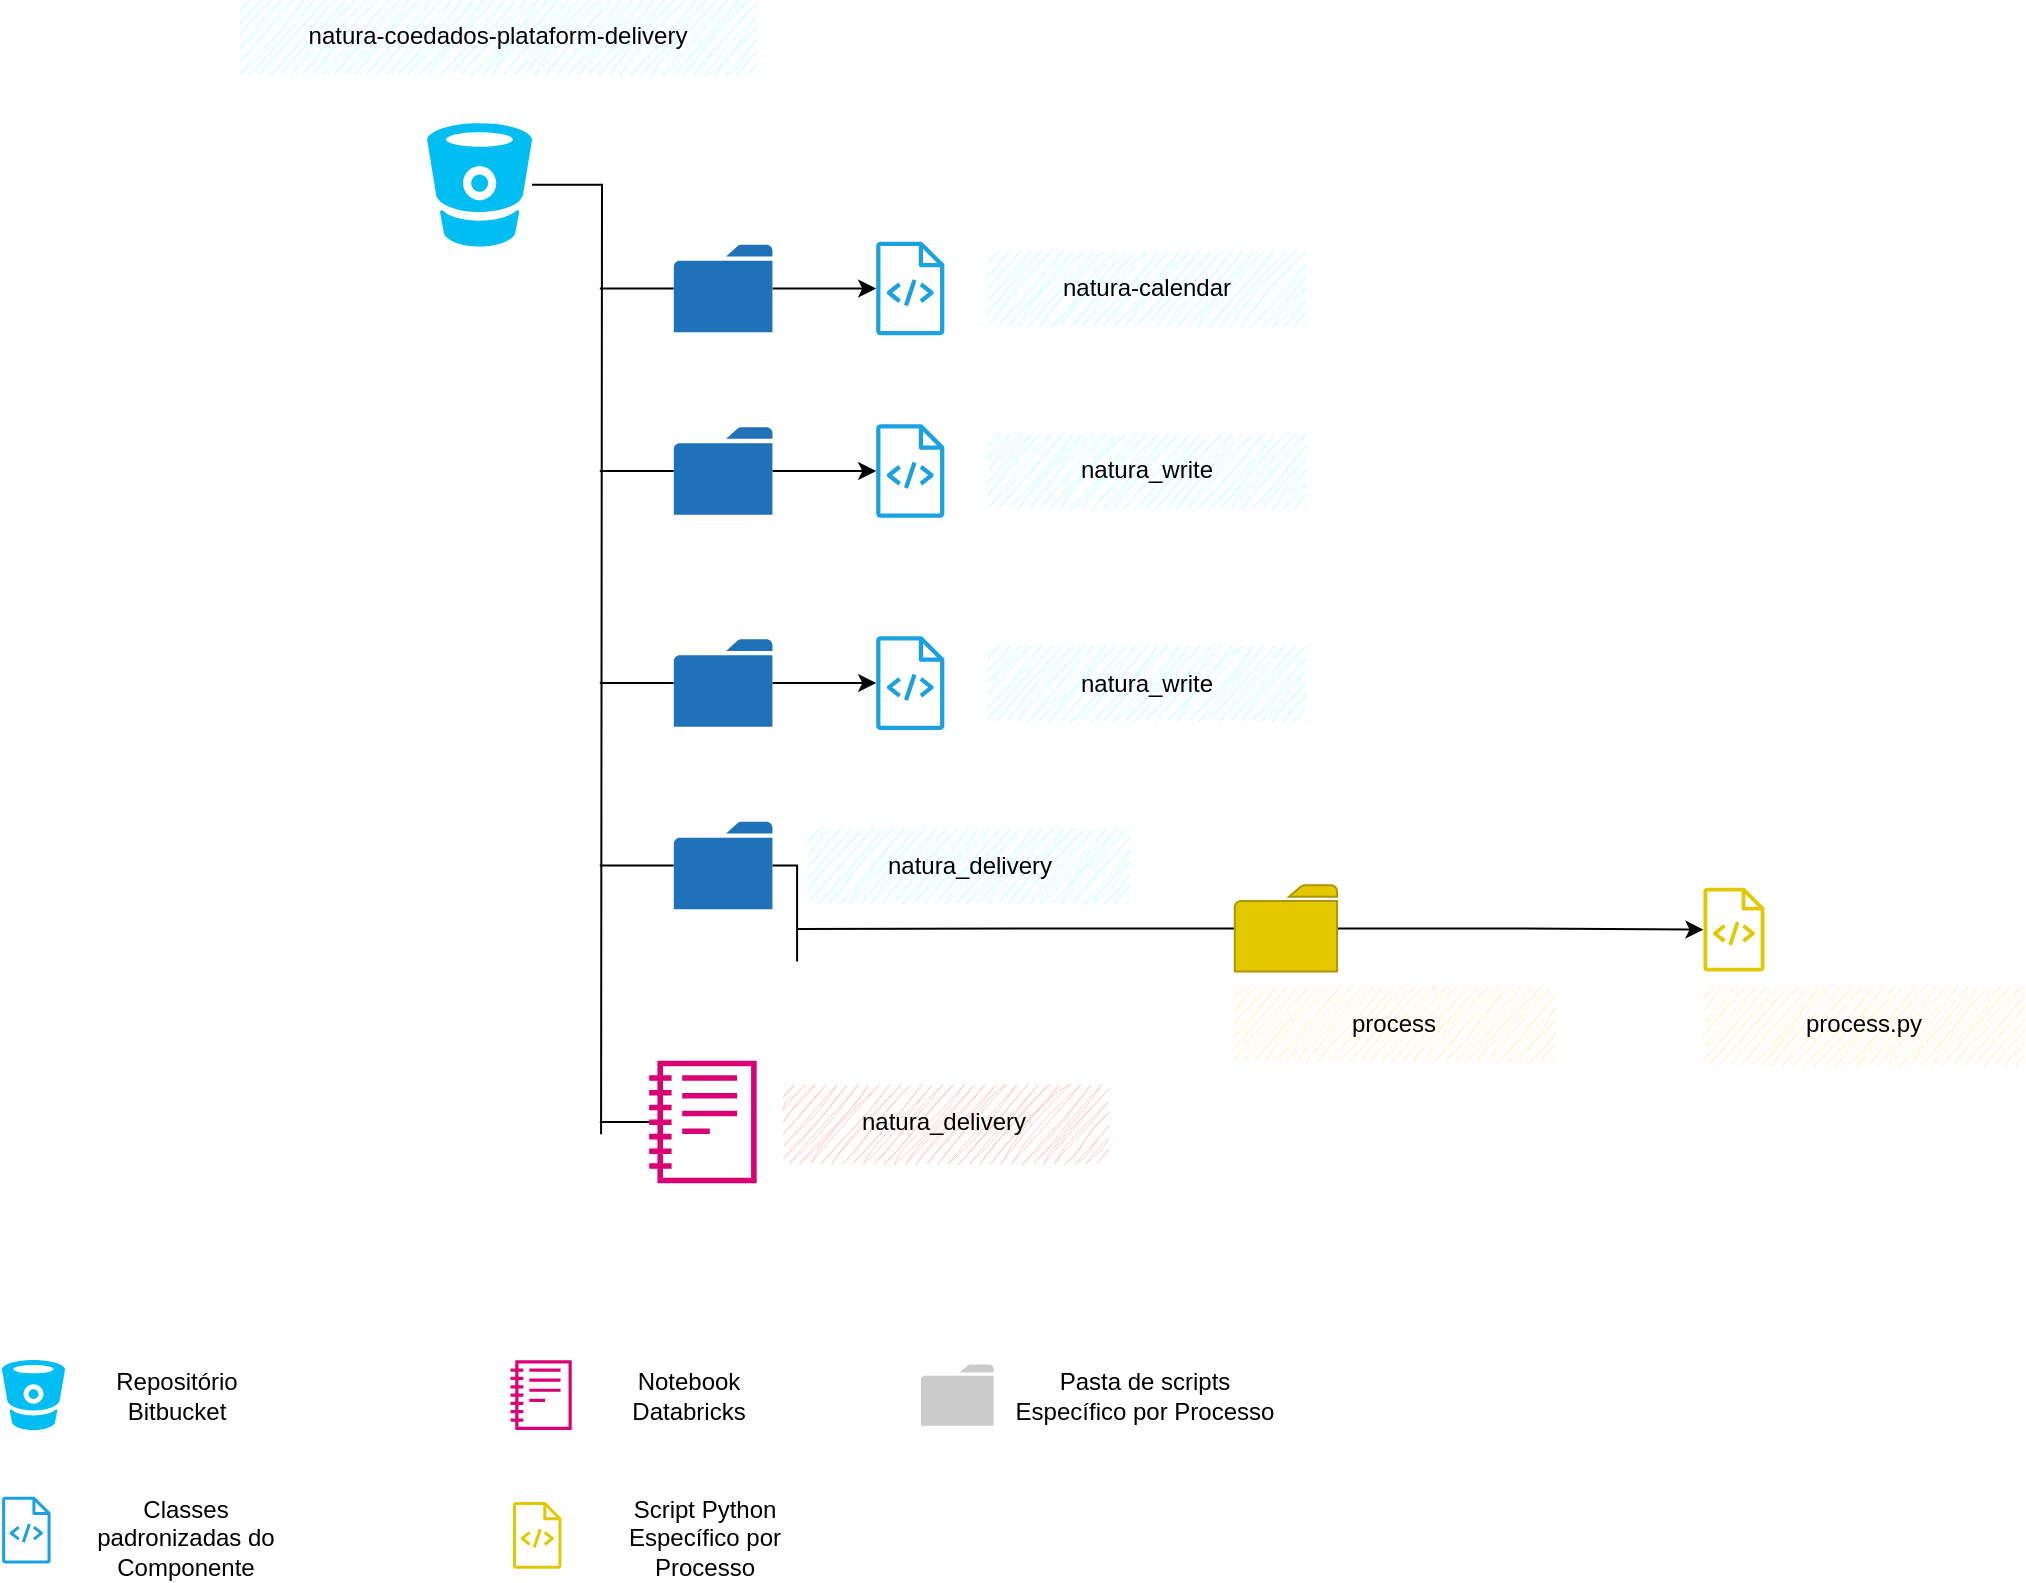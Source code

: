 <mxfile version="24.8.4">
  <diagram name="Página-1" id="FvCrwmMatGU7lO2Wygau">
    <mxGraphModel dx="2042" dy="909" grid="1" gridSize="10" guides="1" tooltips="1" connect="1" arrows="1" fold="1" page="1" pageScale="1" pageWidth="1169" pageHeight="827" math="0" shadow="0">
      <root>
        <mxCell id="0" />
        <mxCell id="1" parent="0" />
        <mxCell id="45w0jg5CsSB1u9m2k4dV-99" value="" style="group" vertex="1" connectable="0" parent="1">
          <mxGeometry x="139" y="30" width="891.94" height="591.81" as="geometry" />
        </mxCell>
        <mxCell id="45w0jg5CsSB1u9m2k4dV-11" value="" style="sketch=0;outlineConnect=0;fontColor=#ffffff;fillColor=#1ba1e2;strokeColor=#006EAF;dashed=0;verticalLabelPosition=bottom;verticalAlign=top;align=center;html=1;fontSize=12;fontStyle=0;aspect=fixed;pointerEvents=1;shape=mxgraph.aws4.source_code;" vertex="1" parent="45w0jg5CsSB1u9m2k4dV-99">
          <mxGeometry x="318.01" y="120.828" width="34.239" height="46.851" as="geometry" />
        </mxCell>
        <mxCell id="45w0jg5CsSB1u9m2k4dV-33" value="" style="sketch=0;outlineConnect=0;fontColor=#000000;fillColor=#e3c800;strokeColor=#B09500;dashed=0;verticalLabelPosition=bottom;verticalAlign=top;align=center;html=1;fontSize=12;fontStyle=0;aspect=fixed;pointerEvents=1;shape=mxgraph.aws4.source_code;" vertex="1" parent="45w0jg5CsSB1u9m2k4dV-99">
          <mxGeometry x="731.659" y="443.857" width="30.638" height="41.92" as="geometry" />
        </mxCell>
        <mxCell id="45w0jg5CsSB1u9m2k4dV-35" style="edgeStyle=orthogonalEdgeStyle;rounded=0;orthogonalLoop=1;jettySize=auto;html=1;endArrow=none;endFill=0;" edge="1" parent="45w0jg5CsSB1u9m2k4dV-99" source="45w0jg5CsSB1u9m2k4dV-2">
          <mxGeometry relative="1" as="geometry">
            <mxPoint x="180.538" y="567.151" as="targetPoint" />
          </mxGeometry>
        </mxCell>
        <mxCell id="45w0jg5CsSB1u9m2k4dV-2" value="" style="verticalLabelPosition=bottom;html=1;verticalAlign=top;align=center;strokeColor=none;fillColor=#00BEF2;shape=mxgraph.azure.bitbucket_code_source;" vertex="1" parent="45w0jg5CsSB1u9m2k4dV-99">
          <mxGeometry x="93.617" y="61.647" width="52.4" height="61.647" as="geometry" />
        </mxCell>
        <mxCell id="45w0jg5CsSB1u9m2k4dV-18" style="edgeStyle=orthogonalEdgeStyle;rounded=0;orthogonalLoop=1;jettySize=auto;html=1;" edge="1" parent="45w0jg5CsSB1u9m2k4dV-99" source="45w0jg5CsSB1u9m2k4dV-57" target="45w0jg5CsSB1u9m2k4dV-11">
          <mxGeometry relative="1" as="geometry">
            <mxPoint x="253.947" y="144.254" as="sourcePoint" />
          </mxGeometry>
        </mxCell>
        <mxCell id="45w0jg5CsSB1u9m2k4dV-36" style="edgeStyle=orthogonalEdgeStyle;rounded=0;orthogonalLoop=1;jettySize=auto;html=1;endArrow=none;endFill=0;" edge="1" parent="45w0jg5CsSB1u9m2k4dV-99" source="45w0jg5CsSB1u9m2k4dV-57">
          <mxGeometry relative="1" as="geometry">
            <mxPoint x="179.922" y="144.254" as="targetPoint" />
            <mxPoint x="208.945" y="144.289" as="sourcePoint" />
          </mxGeometry>
        </mxCell>
        <mxCell id="45w0jg5CsSB1u9m2k4dV-9" value="" style="shape=image;html=1;verticalAlign=top;verticalLabelPosition=bottom;labelBackgroundColor=#ffffff;imageAspect=0;aspect=fixed;image=https://cdn0.iconfinder.com/data/icons/long-shadow-web-icons/512/python-128.png;fillColor=#1ba1e2;fontColor=#ffffff;strokeColor=#006EAF;" vertex="1" parent="45w0jg5CsSB1u9m2k4dV-99">
          <mxGeometry x="340.869" y="110.964" width="22.193" height="22.193" as="geometry" />
        </mxCell>
        <mxCell id="45w0jg5CsSB1u9m2k4dV-41" style="edgeStyle=orthogonalEdgeStyle;rounded=0;orthogonalLoop=1;jettySize=auto;html=1;endArrow=none;endFill=0;" edge="1" parent="45w0jg5CsSB1u9m2k4dV-99" source="45w0jg5CsSB1u9m2k4dV-26">
          <mxGeometry relative="1" as="geometry">
            <mxPoint x="179.922" y="560.987" as="targetPoint" />
          </mxGeometry>
        </mxCell>
        <mxCell id="45w0jg5CsSB1u9m2k4dV-26" value="" style="sketch=0;outlineConnect=0;fillColor=#d80073;strokeColor=#A50040;dashed=0;verticalLabelPosition=bottom;verticalAlign=top;align=center;html=1;fontSize=12;fontStyle=0;aspect=fixed;pointerEvents=1;shape=mxgraph.aws4.notebook;fontColor=#ffffff;" vertex="1" parent="45w0jg5CsSB1u9m2k4dV-99">
          <mxGeometry x="204.58" y="530.163" width="53.744" height="61.647" as="geometry" />
        </mxCell>
        <mxCell id="45w0jg5CsSB1u9m2k4dV-31" style="edgeStyle=orthogonalEdgeStyle;rounded=0;orthogonalLoop=1;jettySize=auto;html=1;" edge="1" parent="45w0jg5CsSB1u9m2k4dV-99" source="45w0jg5CsSB1u9m2k4dV-84" target="45w0jg5CsSB1u9m2k4dV-33">
          <mxGeometry relative="1" as="geometry">
            <mxPoint x="491.718" y="514.751" as="targetPoint" />
            <mxPoint x="550.899" y="466.975" as="sourcePoint" />
          </mxGeometry>
        </mxCell>
        <mxCell id="45w0jg5CsSB1u9m2k4dV-32" value="" style="shape=image;html=1;verticalAlign=top;verticalLabelPosition=bottom;labelBackgroundColor=#ffffff;imageAspect=0;aspect=fixed;image=https://cdn0.iconfinder.com/data/icons/long-shadow-web-icons/512/python-128.png;fillColor=#e3c800;fontColor=#000000;strokeColor=#B09500;" vertex="1" parent="45w0jg5CsSB1u9m2k4dV-99">
          <mxGeometry x="753.284" y="436.46" width="19.727" height="19.727" as="geometry" />
        </mxCell>
        <mxCell id="45w0jg5CsSB1u9m2k4dV-57" value="" style="sketch=0;pointerEvents=1;shadow=0;dashed=0;html=1;strokeColor=none;labelPosition=center;verticalLabelPosition=bottom;verticalAlign=top;outlineConnect=0;align=center;shape=mxgraph.office.concepts.folder;fillColor=#2072B8;" vertex="1" parent="45w0jg5CsSB1u9m2k4dV-99">
          <mxGeometry x="216.91" y="122.369" width="49.317" height="43.769" as="geometry" />
        </mxCell>
        <mxCell id="45w0jg5CsSB1u9m2k4dV-68" value="" style="sketch=0;outlineConnect=0;fontColor=#ffffff;fillColor=#1ba1e2;strokeColor=#006EAF;dashed=0;verticalLabelPosition=bottom;verticalAlign=top;align=center;html=1;fontSize=12;fontStyle=0;aspect=fixed;pointerEvents=1;shape=mxgraph.aws4.source_code;" vertex="1" parent="45w0jg5CsSB1u9m2k4dV-99">
          <mxGeometry x="318.01" y="212.065" width="34.239" height="46.851" as="geometry" />
        </mxCell>
        <mxCell id="45w0jg5CsSB1u9m2k4dV-69" style="edgeStyle=orthogonalEdgeStyle;rounded=0;orthogonalLoop=1;jettySize=auto;html=1;" edge="1" source="45w0jg5CsSB1u9m2k4dV-72" target="45w0jg5CsSB1u9m2k4dV-68" parent="45w0jg5CsSB1u9m2k4dV-99">
          <mxGeometry relative="1" as="geometry">
            <mxPoint x="253.947" y="235.491" as="sourcePoint" />
          </mxGeometry>
        </mxCell>
        <mxCell id="45w0jg5CsSB1u9m2k4dV-70" style="edgeStyle=orthogonalEdgeStyle;rounded=0;orthogonalLoop=1;jettySize=auto;html=1;endArrow=none;endFill=0;" edge="1" source="45w0jg5CsSB1u9m2k4dV-72" parent="45w0jg5CsSB1u9m2k4dV-99">
          <mxGeometry relative="1" as="geometry">
            <mxPoint x="179.922" y="235.491" as="targetPoint" />
            <mxPoint x="208.945" y="235.526" as="sourcePoint" />
          </mxGeometry>
        </mxCell>
        <mxCell id="45w0jg5CsSB1u9m2k4dV-71" value="" style="shape=image;html=1;verticalAlign=top;verticalLabelPosition=bottom;labelBackgroundColor=#ffffff;imageAspect=0;aspect=fixed;image=https://cdn0.iconfinder.com/data/icons/long-shadow-web-icons/512/python-128.png;fillColor=#1ba1e2;fontColor=#ffffff;strokeColor=#006EAF;" vertex="1" parent="45w0jg5CsSB1u9m2k4dV-99">
          <mxGeometry x="340.869" y="202.202" width="22.193" height="22.193" as="geometry" />
        </mxCell>
        <mxCell id="45w0jg5CsSB1u9m2k4dV-72" value="" style="sketch=0;pointerEvents=1;shadow=0;dashed=0;html=1;strokeColor=none;labelPosition=center;verticalLabelPosition=bottom;verticalAlign=top;outlineConnect=0;align=center;shape=mxgraph.office.concepts.folder;fillColor=#2072B8;" vertex="1" parent="45w0jg5CsSB1u9m2k4dV-99">
          <mxGeometry x="216.91" y="213.606" width="49.317" height="43.769" as="geometry" />
        </mxCell>
        <mxCell id="45w0jg5CsSB1u9m2k4dV-73" value="" style="sketch=0;outlineConnect=0;fontColor=#ffffff;fillColor=#1ba1e2;strokeColor=#006EAF;dashed=0;verticalLabelPosition=bottom;verticalAlign=top;align=center;html=1;fontSize=12;fontStyle=0;aspect=fixed;pointerEvents=1;shape=mxgraph.aws4.source_code;" vertex="1" parent="45w0jg5CsSB1u9m2k4dV-99">
          <mxGeometry x="318.01" y="318.098" width="34.239" height="46.851" as="geometry" />
        </mxCell>
        <mxCell id="45w0jg5CsSB1u9m2k4dV-74" style="edgeStyle=orthogonalEdgeStyle;rounded=0;orthogonalLoop=1;jettySize=auto;html=1;" edge="1" source="45w0jg5CsSB1u9m2k4dV-77" target="45w0jg5CsSB1u9m2k4dV-73" parent="45w0jg5CsSB1u9m2k4dV-99">
          <mxGeometry relative="1" as="geometry">
            <mxPoint x="253.947" y="341.524" as="sourcePoint" />
          </mxGeometry>
        </mxCell>
        <mxCell id="45w0jg5CsSB1u9m2k4dV-75" style="edgeStyle=orthogonalEdgeStyle;rounded=0;orthogonalLoop=1;jettySize=auto;html=1;endArrow=none;endFill=0;" edge="1" source="45w0jg5CsSB1u9m2k4dV-77" parent="45w0jg5CsSB1u9m2k4dV-99">
          <mxGeometry relative="1" as="geometry">
            <mxPoint x="179.922" y="341.524" as="targetPoint" />
            <mxPoint x="208.945" y="341.559" as="sourcePoint" />
          </mxGeometry>
        </mxCell>
        <mxCell id="45w0jg5CsSB1u9m2k4dV-76" value="" style="shape=image;html=1;verticalAlign=top;verticalLabelPosition=bottom;labelBackgroundColor=#ffffff;imageAspect=0;aspect=fixed;image=https://cdn0.iconfinder.com/data/icons/long-shadow-web-icons/512/python-128.png;fillColor=#1ba1e2;fontColor=#ffffff;strokeColor=#006EAF;" vertex="1" parent="45w0jg5CsSB1u9m2k4dV-99">
          <mxGeometry x="340.869" y="308.234" width="22.193" height="22.193" as="geometry" />
        </mxCell>
        <mxCell id="45w0jg5CsSB1u9m2k4dV-77" value="" style="sketch=0;pointerEvents=1;shadow=0;dashed=0;html=1;strokeColor=none;labelPosition=center;verticalLabelPosition=bottom;verticalAlign=top;outlineConnect=0;align=center;shape=mxgraph.office.concepts.folder;fillColor=#2072B8;" vertex="1" parent="45w0jg5CsSB1u9m2k4dV-99">
          <mxGeometry x="216.91" y="319.639" width="49.317" height="43.769" as="geometry" />
        </mxCell>
        <mxCell id="45w0jg5CsSB1u9m2k4dV-79" style="edgeStyle=orthogonalEdgeStyle;rounded=0;orthogonalLoop=1;jettySize=auto;html=1;endArrow=none;endFill=0;" edge="1" source="45w0jg5CsSB1u9m2k4dV-82" parent="45w0jg5CsSB1u9m2k4dV-99">
          <mxGeometry relative="1" as="geometry">
            <mxPoint x="253.947" y="432.761" as="sourcePoint" />
            <mxPoint x="278.556" y="480.846" as="targetPoint" />
            <Array as="points">
              <mxPoint x="278.556" y="432.761" />
              <mxPoint x="278.556" y="480.846" />
            </Array>
          </mxGeometry>
        </mxCell>
        <mxCell id="45w0jg5CsSB1u9m2k4dV-80" style="edgeStyle=orthogonalEdgeStyle;rounded=0;orthogonalLoop=1;jettySize=auto;html=1;endArrow=none;endFill=0;" edge="1" source="45w0jg5CsSB1u9m2k4dV-82" parent="45w0jg5CsSB1u9m2k4dV-99">
          <mxGeometry relative="1" as="geometry">
            <mxPoint x="179.922" y="432.761" as="targetPoint" />
            <mxPoint x="208.945" y="432.796" as="sourcePoint" />
          </mxGeometry>
        </mxCell>
        <mxCell id="45w0jg5CsSB1u9m2k4dV-82" value="" style="sketch=0;pointerEvents=1;shadow=0;dashed=0;html=1;strokeColor=none;labelPosition=center;verticalLabelPosition=bottom;verticalAlign=top;outlineConnect=0;align=center;shape=mxgraph.office.concepts.folder;fillColor=#2072B8;" vertex="1" parent="45w0jg5CsSB1u9m2k4dV-99">
          <mxGeometry x="216.91" y="410.876" width="49.317" height="43.769" as="geometry" />
        </mxCell>
        <mxCell id="45w0jg5CsSB1u9m2k4dV-86" style="edgeStyle=orthogonalEdgeStyle;rounded=0;orthogonalLoop=1;jettySize=auto;html=1;endArrow=none;endFill=0;" edge="1" parent="45w0jg5CsSB1u9m2k4dV-99" source="45w0jg5CsSB1u9m2k4dV-84">
          <mxGeometry relative="1" as="geometry">
            <mxPoint x="278.556" y="464.509" as="targetPoint" />
          </mxGeometry>
        </mxCell>
        <mxCell id="45w0jg5CsSB1u9m2k4dV-84" value="" style="sketch=0;pointerEvents=1;shadow=0;dashed=0;html=1;strokeColor=#B09500;labelPosition=center;verticalLabelPosition=bottom;verticalAlign=top;outlineConnect=0;align=center;shape=mxgraph.office.concepts.folder;fillColor=#e3c800;fontColor=#000000;" vertex="1" parent="45w0jg5CsSB1u9m2k4dV-99">
          <mxGeometry x="497.402" y="442.625" width="51.117" height="43.153" as="geometry" />
        </mxCell>
        <mxCell id="45w0jg5CsSB1u9m2k4dV-89" value="natura-coedados-plataform-delivery" style="text;strokeColor=none;align=center;fillColor=#CCFFFF;html=1;verticalAlign=middle;whiteSpace=wrap;rounded=0;sketch=1;curveFitting=1;jiggle=2;gradientColor=none;" vertex="1" parent="45w0jg5CsSB1u9m2k4dV-99">
          <mxGeometry width="258.324" height="36.988" as="geometry" />
        </mxCell>
        <mxCell id="45w0jg5CsSB1u9m2k4dV-90" value="natura-calendar" style="text;strokeColor=none;align=center;fillColor=#CCFFFF;html=1;verticalAlign=middle;whiteSpace=wrap;rounded=0;sketch=1;curveFitting=1;jiggle=2;" vertex="1" parent="45w0jg5CsSB1u9m2k4dV-99">
          <mxGeometry x="374.109" y="125.76" width="158.999" height="36.988" as="geometry" />
        </mxCell>
        <mxCell id="45w0jg5CsSB1u9m2k4dV-91" value="natura_write" style="text;strokeColor=none;align=center;fillColor=#CCFFFF;html=1;verticalAlign=middle;whiteSpace=wrap;rounded=0;sketch=1;curveFitting=1;jiggle=2;" vertex="1" parent="45w0jg5CsSB1u9m2k4dV-99">
          <mxGeometry x="374.109" y="216.997" width="158.999" height="36.988" as="geometry" />
        </mxCell>
        <mxCell id="45w0jg5CsSB1u9m2k4dV-94" value="natura_delivery" style="text;strokeColor=none;align=center;fillColor=#CCFFFF;html=1;verticalAlign=middle;whiteSpace=wrap;rounded=0;gradientColor=none;sketch=1;curveFitting=1;jiggle=2;" vertex="1" parent="45w0jg5CsSB1u9m2k4dV-99">
          <mxGeometry x="284.585" y="414.267" width="160.281" height="36.988" as="geometry" />
        </mxCell>
        <mxCell id="45w0jg5CsSB1u9m2k4dV-95" value="natura_write" style="text;strokeColor=none;align=center;fillColor=#CCFFFF;html=1;verticalAlign=middle;whiteSpace=wrap;rounded=0;fontFamily=Helvetica;fontSize=12;fontColor=default;sketch=1;curveFitting=1;jiggle=2;shadow=0;" vertex="1" parent="45w0jg5CsSB1u9m2k4dV-99">
          <mxGeometry x="374.109" y="323.03" width="158.999" height="36.988" as="geometry" />
        </mxCell>
        <mxCell id="45w0jg5CsSB1u9m2k4dV-96" value="natura_delivery" style="text;strokeColor=none;align=center;fillColor=#FFCCCC;html=1;verticalAlign=middle;whiteSpace=wrap;rounded=0;gradientColor=none;sketch=1;curveFitting=1;jiggle=2;" vertex="1" parent="45w0jg5CsSB1u9m2k4dV-99">
          <mxGeometry x="271.825" y="542.492" width="160.281" height="36.988" as="geometry" />
        </mxCell>
        <mxCell id="45w0jg5CsSB1u9m2k4dV-97" value="process" style="text;strokeColor=none;align=center;fillColor=#FFF2CC;html=1;verticalAlign=middle;whiteSpace=wrap;rounded=0;gradientColor=none;sketch=1;curveFitting=1;jiggle=2;" vertex="1" parent="45w0jg5CsSB1u9m2k4dV-99">
          <mxGeometry x="497.402" y="493.175" width="160.281" height="36.988" as="geometry" />
        </mxCell>
        <mxCell id="45w0jg5CsSB1u9m2k4dV-98" value="process.py" style="text;strokeColor=none;align=center;fillColor=#FFF2CC;html=1;verticalAlign=middle;whiteSpace=wrap;rounded=0;gradientColor=none;sketch=1;curveFitting=1;jiggle=2;" vertex="1" parent="45w0jg5CsSB1u9m2k4dV-99">
          <mxGeometry x="731.659" y="493.175" width="160.281" height="36.988" as="geometry" />
        </mxCell>
        <mxCell id="45w0jg5CsSB1u9m2k4dV-100" value="" style="group" vertex="1" connectable="0" parent="1">
          <mxGeometry x="20" y="710" width="640.66" height="104.34" as="geometry" />
        </mxCell>
        <mxCell id="45w0jg5CsSB1u9m2k4dV-51" value="" style="sketch=0;outlineConnect=0;fontColor=#000000;fillColor=#e3c800;strokeColor=#B09500;dashed=0;verticalLabelPosition=bottom;verticalAlign=top;align=center;html=1;fontSize=12;fontStyle=0;aspect=fixed;pointerEvents=1;shape=mxgraph.aws4.source_code;" vertex="1" parent="45w0jg5CsSB1u9m2k4dV-100">
          <mxGeometry x="255.445" y="71.021" width="24.349" height="33.319" as="geometry" />
        </mxCell>
        <mxCell id="45w0jg5CsSB1u9m2k4dV-42" value="" style="shape=image;html=1;verticalAlign=top;verticalLabelPosition=bottom;labelBackgroundColor=#ffffff;imageAspect=0;aspect=fixed;image=https://cdn0.iconfinder.com/data/icons/long-shadow-web-icons/512/python-128.png;fillColor=#1ba1e2;fontColor=#ffffff;strokeColor=#006EAF;" vertex="1" parent="45w0jg5CsSB1u9m2k4dV-100">
          <mxGeometry x="16.256" y="61.376" width="15.783" height="15.783" as="geometry" />
        </mxCell>
        <mxCell id="45w0jg5CsSB1u9m2k4dV-43" value="" style="sketch=0;outlineConnect=0;fontColor=#ffffff;fillColor=#1ba1e2;strokeColor=#006EAF;dashed=0;verticalLabelPosition=bottom;verticalAlign=top;align=center;html=1;fontSize=12;fontStyle=0;aspect=fixed;pointerEvents=1;shape=mxgraph.aws4.source_code;" vertex="1" parent="45w0jg5CsSB1u9m2k4dV-100">
          <mxGeometry y="68.391" width="24.349" height="33.319" as="geometry" />
        </mxCell>
        <mxCell id="45w0jg5CsSB1u9m2k4dV-44" value="" style="sketch=0;outlineConnect=0;fillColor=#d80073;strokeColor=#A50040;dashed=0;verticalLabelPosition=bottom;verticalAlign=top;align=center;html=1;fontSize=12;fontStyle=0;aspect=fixed;pointerEvents=1;shape=mxgraph.aws4.notebook;fontColor=#ffffff;" vertex="1" parent="45w0jg5CsSB1u9m2k4dV-100">
          <mxGeometry x="254.279" width="30.574" height="35.072" as="geometry" />
        </mxCell>
        <mxCell id="45w0jg5CsSB1u9m2k4dV-47" value="" style="verticalLabelPosition=bottom;html=1;verticalAlign=top;align=center;strokeColor=none;fillColor=#00BEF2;shape=mxgraph.azure.bitbucket_code_source;" vertex="1" parent="45w0jg5CsSB1u9m2k4dV-100">
          <mxGeometry width="31.531" height="35.072" as="geometry" />
        </mxCell>
        <mxCell id="45w0jg5CsSB1u9m2k4dV-50" value="" style="shape=image;html=1;verticalAlign=top;verticalLabelPosition=bottom;labelBackgroundColor=#ffffff;imageAspect=0;aspect=fixed;image=https://cdn0.iconfinder.com/data/icons/long-shadow-web-icons/512/python-128.png;fillColor=#e3c800;fontColor=#000000;strokeColor=#B09500;" vertex="1" parent="45w0jg5CsSB1u9m2k4dV-100">
          <mxGeometry x="270.825" y="65.761" width="14.029" height="14.029" as="geometry" />
        </mxCell>
        <mxCell id="45w0jg5CsSB1u9m2k4dV-52" value="Repositório Bitbucket" style="text;strokeColor=none;align=center;fillColor=none;html=1;verticalAlign=middle;whiteSpace=wrap;rounded=0;" vertex="1" parent="45w0jg5CsSB1u9m2k4dV-100">
          <mxGeometry x="35.073" y="5.261" width="105.219" height="26.304" as="geometry" />
        </mxCell>
        <mxCell id="45w0jg5CsSB1u9m2k4dV-53" value="Classes padronizadas do Componente" style="text;strokeColor=none;align=center;fillColor=none;html=1;verticalAlign=middle;whiteSpace=wrap;rounded=0;" vertex="1" parent="45w0jg5CsSB1u9m2k4dV-100">
          <mxGeometry x="35.073" y="75.405" width="113.987" height="26.304" as="geometry" />
        </mxCell>
        <mxCell id="45w0jg5CsSB1u9m2k4dV-54" value="Notebook Databricks" style="text;strokeColor=none;align=center;fillColor=none;html=1;verticalAlign=middle;whiteSpace=wrap;rounded=0;" vertex="1" parent="45w0jg5CsSB1u9m2k4dV-100">
          <mxGeometry x="291.105" y="5.261" width="105.219" height="26.304" as="geometry" />
        </mxCell>
        <mxCell id="45w0jg5CsSB1u9m2k4dV-55" value="Script Python&lt;br&gt;Específico por Processo" style="text;strokeColor=none;align=center;fillColor=none;html=1;verticalAlign=middle;whiteSpace=wrap;rounded=0;" vertex="1" parent="45w0jg5CsSB1u9m2k4dV-100">
          <mxGeometry x="291.105" y="75.405" width="121.002" height="26.304" as="geometry" />
        </mxCell>
        <mxCell id="45w0jg5CsSB1u9m2k4dV-87" value="" style="sketch=0;pointerEvents=1;shadow=0;dashed=0;html=1;strokeColor=none;labelPosition=center;verticalLabelPosition=bottom;verticalAlign=top;outlineConnect=0;align=center;shape=mxgraph.office.concepts.folder;fillColor=#CCCBCB;" vertex="1" parent="45w0jg5CsSB1u9m2k4dV-100">
          <mxGeometry x="459.456" y="2.192" width="36.353" height="30.688" as="geometry" />
        </mxCell>
        <mxCell id="45w0jg5CsSB1u9m2k4dV-88" value="Pasta de scripts&lt;br&gt;Específico por Processo" style="text;strokeColor=none;align=center;fillColor=none;html=1;verticalAlign=middle;whiteSpace=wrap;rounded=0;" vertex="1" parent="45w0jg5CsSB1u9m2k4dV-100">
          <mxGeometry x="503.402" y="4.384" width="137.258" height="26.304" as="geometry" />
        </mxCell>
      </root>
    </mxGraphModel>
  </diagram>
</mxfile>
